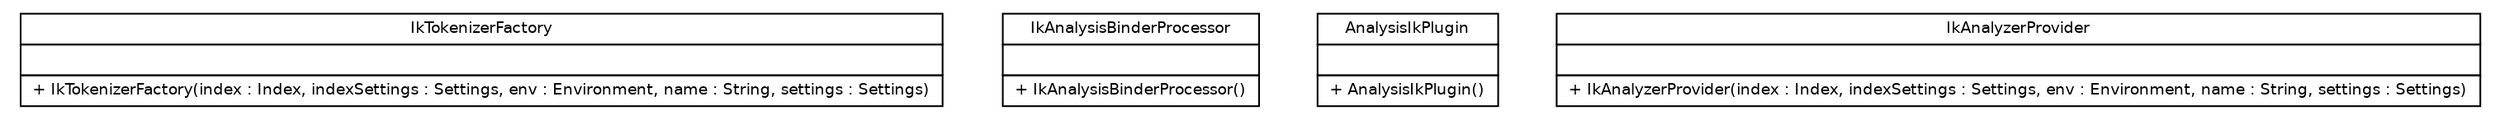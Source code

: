 #!/usr/local/bin/dot
#
# Class diagram 
# Generated by UmlGraph version 4.6 (http://www.spinellis.gr/sw/umlgraph)
#

digraph G {
	edge [fontname="Helvetica",fontsize=10,labelfontname="Helvetica",labelfontsize=10];
	node [fontname="Helvetica",fontsize=10,shape=plaintext];
	// org.wltea.index.analysis.IkTokenizerFactory
	c0 [label=<<table border="0" cellborder="1" cellspacing="0" cellpadding="2" port="p" href="./IkTokenizerFactory.html">
		<tr><td><table border="0" cellspacing="0" cellpadding="1">
			<tr><td> IkTokenizerFactory </td></tr>
		</table></td></tr>
		<tr><td><table border="0" cellspacing="0" cellpadding="1">
			<tr><td align="left">  </td></tr>
		</table></td></tr>
		<tr><td><table border="0" cellspacing="0" cellpadding="1">
			<tr><td align="left"> + IkTokenizerFactory(index : Index, indexSettings : Settings, env : Environment, name : String, settings : Settings) </td></tr>
		</table></td></tr>
		</table>>, fontname="Helvetica", fontcolor="black", fontsize=9.0];
	// org.wltea.index.analysis.IkAnalysisBinderProcessor
	c1 [label=<<table border="0" cellborder="1" cellspacing="0" cellpadding="2" port="p" href="./IkAnalysisBinderProcessor.html">
		<tr><td><table border="0" cellspacing="0" cellpadding="1">
			<tr><td> IkAnalysisBinderProcessor </td></tr>
		</table></td></tr>
		<tr><td><table border="0" cellspacing="0" cellpadding="1">
			<tr><td align="left">  </td></tr>
		</table></td></tr>
		<tr><td><table border="0" cellspacing="0" cellpadding="1">
			<tr><td align="left"> + IkAnalysisBinderProcessor() </td></tr>
		</table></td></tr>
		</table>>, fontname="Helvetica", fontcolor="black", fontsize=9.0];
	// org.wltea.index.analysis.AnalysisIkPlugin
	c2 [label=<<table border="0" cellborder="1" cellspacing="0" cellpadding="2" port="p" href="./AnalysisIkPlugin.html">
		<tr><td><table border="0" cellspacing="0" cellpadding="1">
			<tr><td> AnalysisIkPlugin </td></tr>
		</table></td></tr>
		<tr><td><table border="0" cellspacing="0" cellpadding="1">
			<tr><td align="left">  </td></tr>
		</table></td></tr>
		<tr><td><table border="0" cellspacing="0" cellpadding="1">
			<tr><td align="left"> + AnalysisIkPlugin() </td></tr>
		</table></td></tr>
		</table>>, fontname="Helvetica", fontcolor="black", fontsize=9.0];
	// org.wltea.index.analysis.IkAnalyzerProvider
	c3 [label=<<table border="0" cellborder="1" cellspacing="0" cellpadding="2" port="p" href="./IkAnalyzerProvider.html">
		<tr><td><table border="0" cellspacing="0" cellpadding="1">
			<tr><td> IkAnalyzerProvider </td></tr>
		</table></td></tr>
		<tr><td><table border="0" cellspacing="0" cellpadding="1">
			<tr><td align="left">  </td></tr>
		</table></td></tr>
		<tr><td><table border="0" cellspacing="0" cellpadding="1">
			<tr><td align="left"> + IkAnalyzerProvider(index : Index, indexSettings : Settings, env : Environment, name : String, settings : Settings) </td></tr>
		</table></td></tr>
		</table>>, fontname="Helvetica", fontcolor="black", fontsize=9.0];
}

